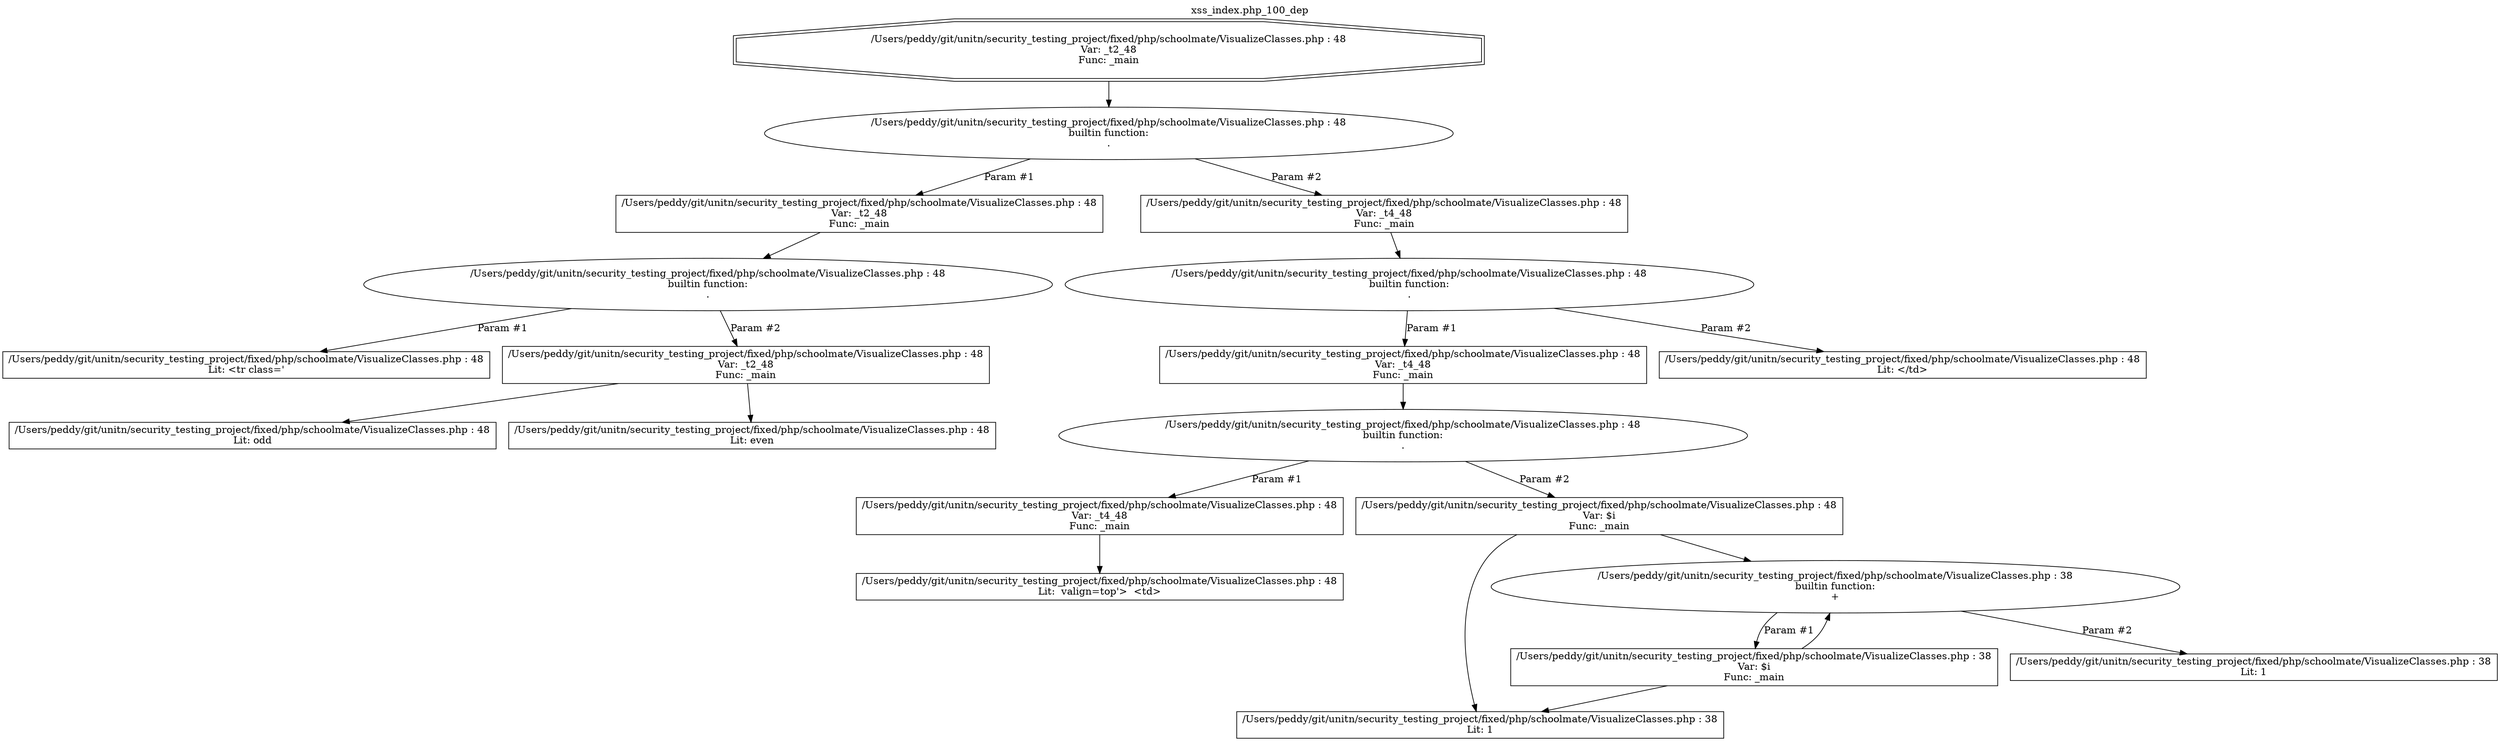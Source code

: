 digraph cfg {
  label="xss_index.php_100_dep";
  labelloc=t;
  n1 [shape=doubleoctagon, label="/Users/peddy/git/unitn/security_testing_project/fixed/php/schoolmate/VisualizeClasses.php : 48\nVar: _t2_48\nFunc: _main\n"];
  n2 [shape=ellipse, label="/Users/peddy/git/unitn/security_testing_project/fixed/php/schoolmate/VisualizeClasses.php : 48\nbuiltin function:\n.\n"];
  n3 [shape=box, label="/Users/peddy/git/unitn/security_testing_project/fixed/php/schoolmate/VisualizeClasses.php : 48\nVar: _t2_48\nFunc: _main\n"];
  n4 [shape=ellipse, label="/Users/peddy/git/unitn/security_testing_project/fixed/php/schoolmate/VisualizeClasses.php : 48\nbuiltin function:\n.\n"];
  n5 [shape=box, label="/Users/peddy/git/unitn/security_testing_project/fixed/php/schoolmate/VisualizeClasses.php : 48\nLit: <tr class='\n"];
  n6 [shape=box, label="/Users/peddy/git/unitn/security_testing_project/fixed/php/schoolmate/VisualizeClasses.php : 48\nVar: _t2_48\nFunc: _main\n"];
  n7 [shape=box, label="/Users/peddy/git/unitn/security_testing_project/fixed/php/schoolmate/VisualizeClasses.php : 48\nLit: odd\n"];
  n8 [shape=box, label="/Users/peddy/git/unitn/security_testing_project/fixed/php/schoolmate/VisualizeClasses.php : 48\nLit: even\n"];
  n9 [shape=box, label="/Users/peddy/git/unitn/security_testing_project/fixed/php/schoolmate/VisualizeClasses.php : 48\nVar: _t4_48\nFunc: _main\n"];
  n10 [shape=ellipse, label="/Users/peddy/git/unitn/security_testing_project/fixed/php/schoolmate/VisualizeClasses.php : 48\nbuiltin function:\n.\n"];
  n11 [shape=box, label="/Users/peddy/git/unitn/security_testing_project/fixed/php/schoolmate/VisualizeClasses.php : 48\nVar: _t4_48\nFunc: _main\n"];
  n12 [shape=ellipse, label="/Users/peddy/git/unitn/security_testing_project/fixed/php/schoolmate/VisualizeClasses.php : 48\nbuiltin function:\n.\n"];
  n13 [shape=box, label="/Users/peddy/git/unitn/security_testing_project/fixed/php/schoolmate/VisualizeClasses.php : 48\nVar: _t4_48\nFunc: _main\n"];
  n14 [shape=box, label="/Users/peddy/git/unitn/security_testing_project/fixed/php/schoolmate/VisualizeClasses.php : 48\nLit:  valign=top'>  <td>\n"];
  n15 [shape=box, label="/Users/peddy/git/unitn/security_testing_project/fixed/php/schoolmate/VisualizeClasses.php : 48\nVar: $i\nFunc: _main\n"];
  n16 [shape=box, label="/Users/peddy/git/unitn/security_testing_project/fixed/php/schoolmate/VisualizeClasses.php : 38\nLit: 1\n"];
  n17 [shape=ellipse, label="/Users/peddy/git/unitn/security_testing_project/fixed/php/schoolmate/VisualizeClasses.php : 38\nbuiltin function:\n+\n"];
  n18 [shape=box, label="/Users/peddy/git/unitn/security_testing_project/fixed/php/schoolmate/VisualizeClasses.php : 38\nVar: $i\nFunc: _main\n"];
  n19 [shape=box, label="/Users/peddy/git/unitn/security_testing_project/fixed/php/schoolmate/VisualizeClasses.php : 38\nLit: 1\n"];
  n20 [shape=box, label="/Users/peddy/git/unitn/security_testing_project/fixed/php/schoolmate/VisualizeClasses.php : 48\nLit: </td>\n"];
  n1 -> n2;
  n3 -> n4;
  n4 -> n5[label="Param #1"];
  n4 -> n6[label="Param #2"];
  n6 -> n7;
  n6 -> n8;
  n2 -> n3[label="Param #1"];
  n2 -> n9[label="Param #2"];
  n9 -> n10;
  n11 -> n12;
  n13 -> n14;
  n12 -> n13[label="Param #1"];
  n12 -> n15[label="Param #2"];
  n15 -> n16;
  n15 -> n17;
  n18 -> n16;
  n18 -> n17;
  n17 -> n18[label="Param #1"];
  n17 -> n19[label="Param #2"];
  n10 -> n11[label="Param #1"];
  n10 -> n20[label="Param #2"];
}
